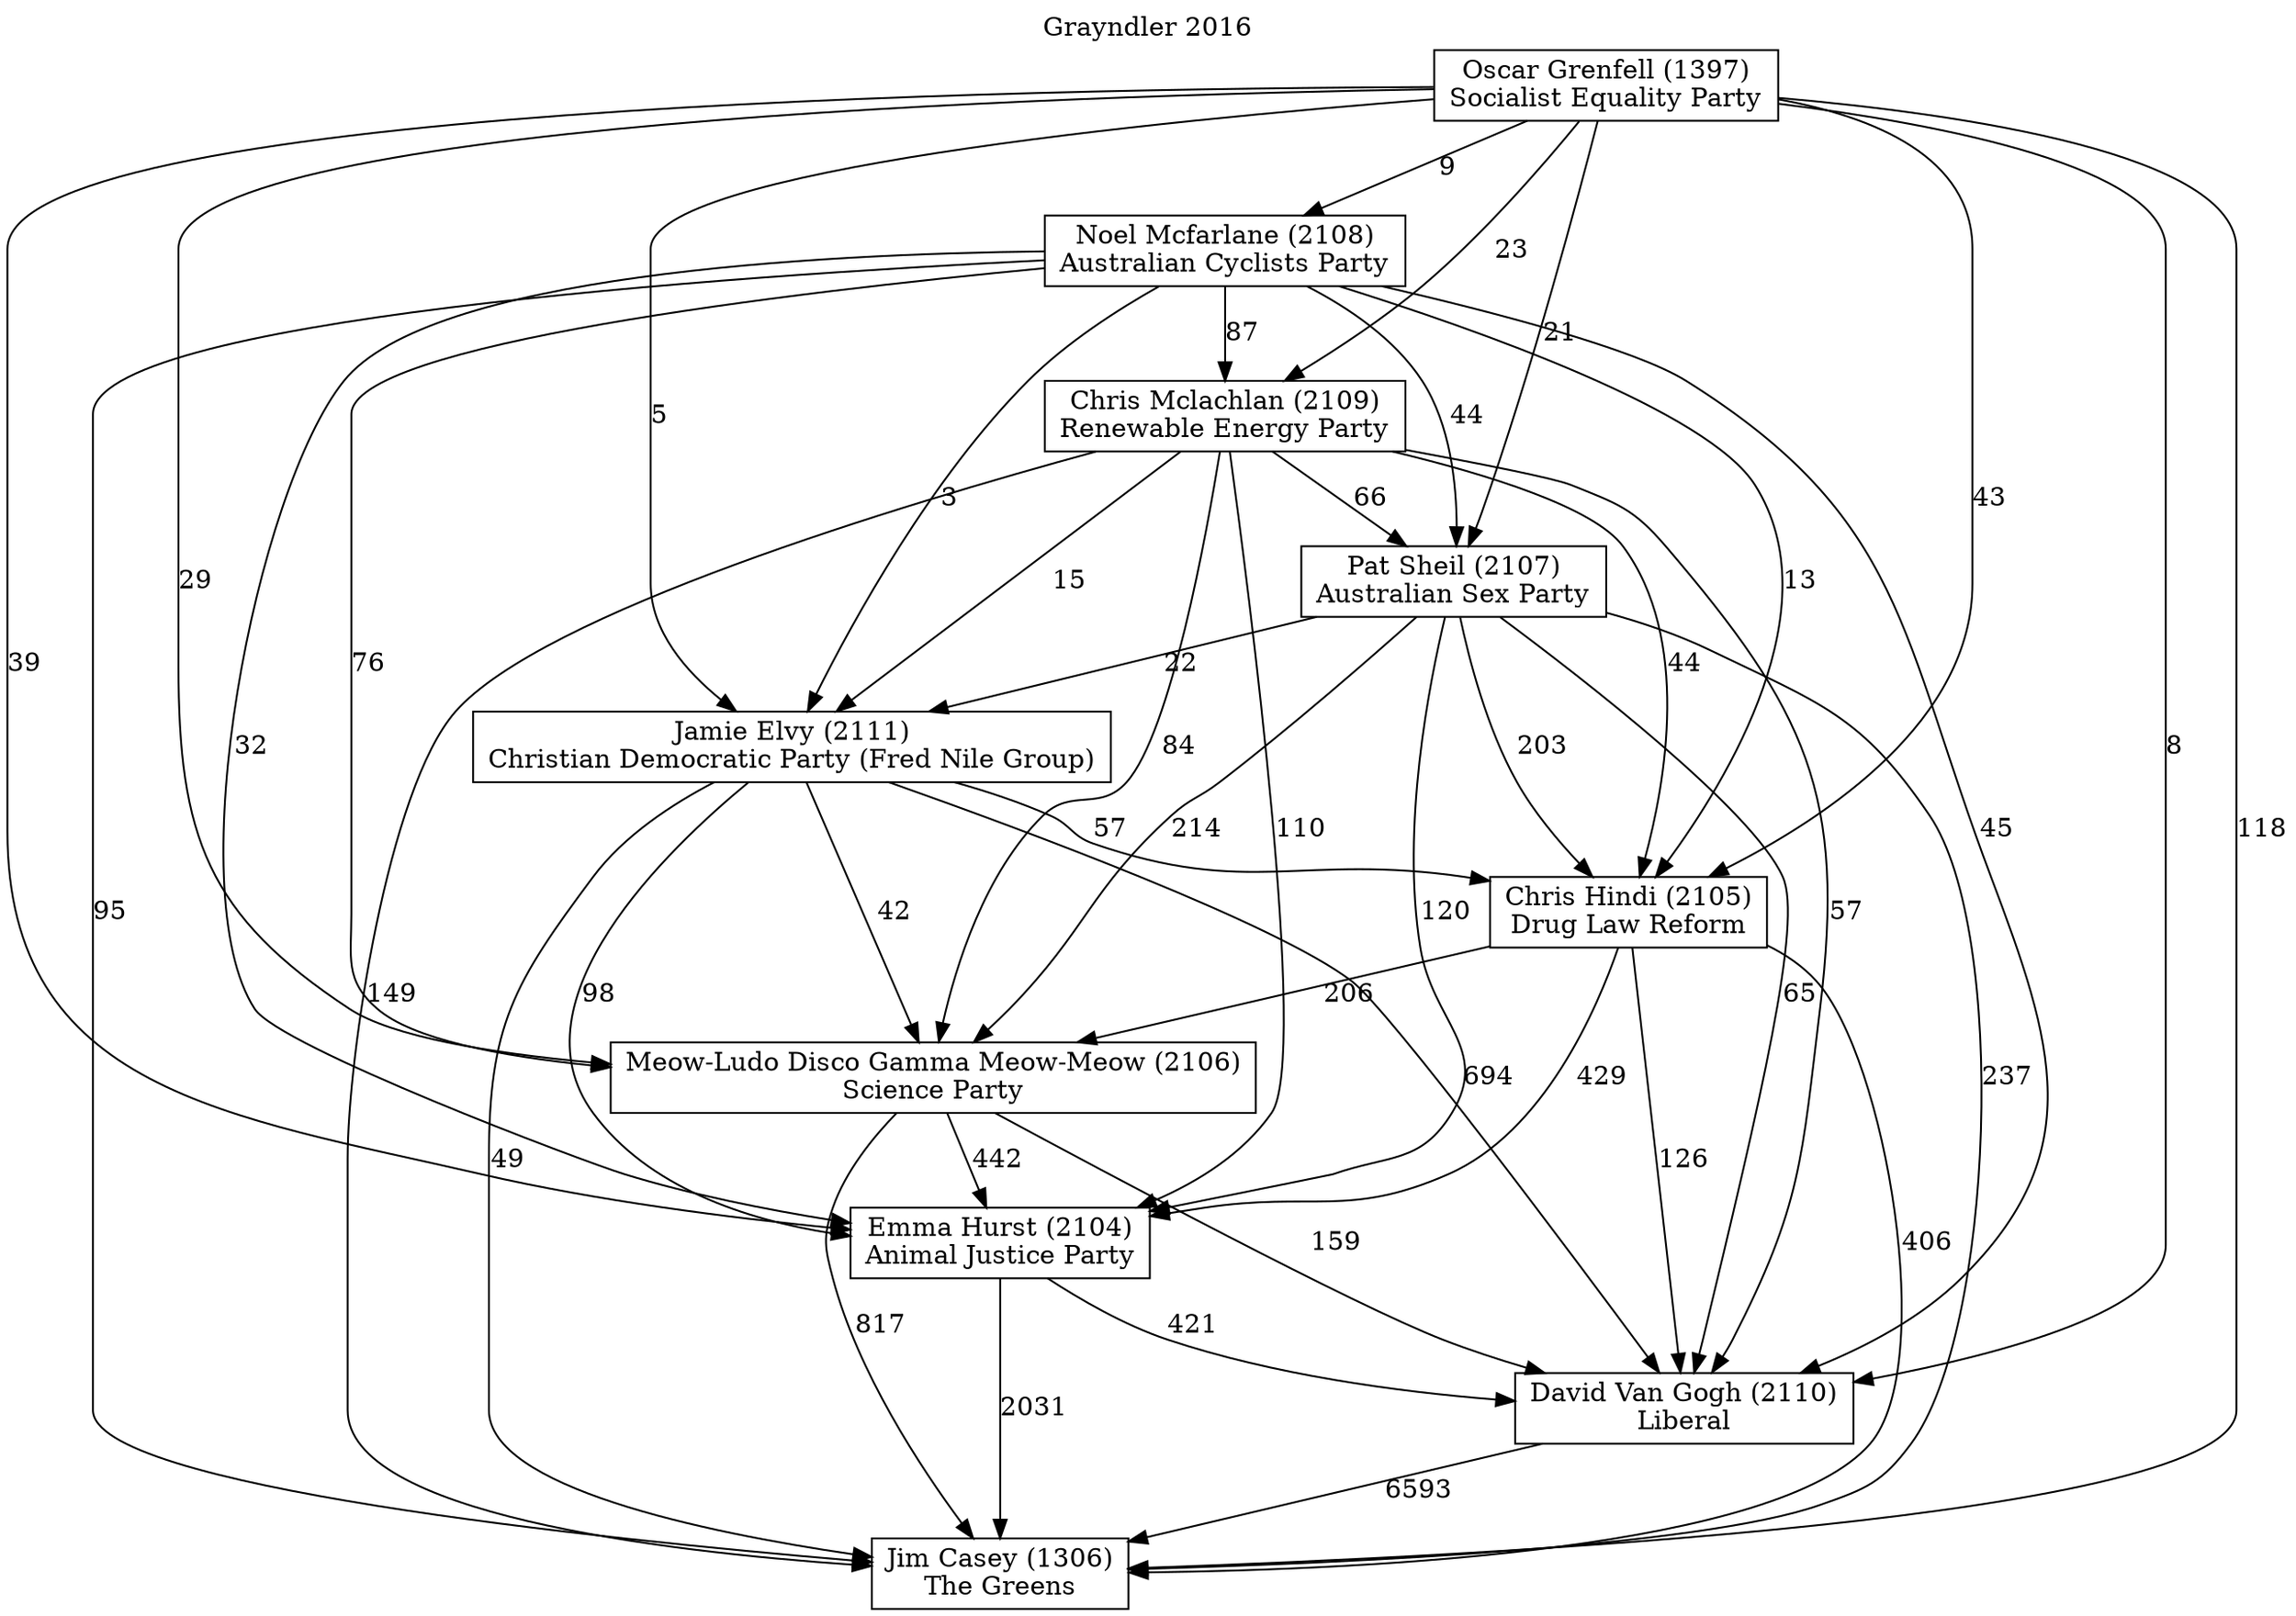 // House preference flow
digraph "Jim Casey (1306)_Grayndler_2016" {
	graph [label="Grayndler 2016" labelloc=t mclimit=10]
	node [shape=box]
	"Oscar Grenfell (1397)" [label="Oscar Grenfell (1397)
Socialist Equality Party"]
	"Jamie Elvy (2111)" [label="Jamie Elvy (2111)
Christian Democratic Party (Fred Nile Group)"]
	"Chris Mclachlan (2109)" [label="Chris Mclachlan (2109)
Renewable Energy Party"]
	"David Van Gogh (2110)" [label="David Van Gogh (2110)
Liberal"]
	"Meow-Ludo Disco Gamma Meow-Meow (2106)" [label="Meow-Ludo Disco Gamma Meow-Meow (2106)
Science Party"]
	"Pat Sheil (2107)" [label="Pat Sheil (2107)
Australian Sex Party"]
	"Noel Mcfarlane (2108)" [label="Noel Mcfarlane (2108)
Australian Cyclists Party"]
	"Chris Hindi (2105)" [label="Chris Hindi (2105)
Drug Law Reform"]
	"Jim Casey (1306)" [label="Jim Casey (1306)
The Greens"]
	"Emma Hurst (2104)" [label="Emma Hurst (2104)
Animal Justice Party"]
	"Chris Hindi (2105)" -> "Emma Hurst (2104)" [label=429]
	"Jamie Elvy (2111)" -> "Emma Hurst (2104)" [label=98]
	"Chris Mclachlan (2109)" -> "Meow-Ludo Disco Gamma Meow-Meow (2106)" [label=84]
	"Pat Sheil (2107)" -> "Jim Casey (1306)" [label=237]
	"Jamie Elvy (2111)" -> "Meow-Ludo Disco Gamma Meow-Meow (2106)" [label=42]
	"Pat Sheil (2107)" -> "Meow-Ludo Disco Gamma Meow-Meow (2106)" [label=214]
	"Noel Mcfarlane (2108)" -> "Jim Casey (1306)" [label=95]
	"Chris Mclachlan (2109)" -> "Emma Hurst (2104)" [label=110]
	"Noel Mcfarlane (2108)" -> "Chris Mclachlan (2109)" [label=87]
	"Pat Sheil (2107)" -> "Jamie Elvy (2111)" [label=22]
	"Chris Mclachlan (2109)" -> "Chris Hindi (2105)" [label=44]
	"Chris Hindi (2105)" -> "Meow-Ludo Disco Gamma Meow-Meow (2106)" [label=206]
	"Meow-Ludo Disco Gamma Meow-Meow (2106)" -> "David Van Gogh (2110)" [label=159]
	"Pat Sheil (2107)" -> "David Van Gogh (2110)" [label=65]
	"Oscar Grenfell (1397)" -> "Meow-Ludo Disco Gamma Meow-Meow (2106)" [label=29]
	"Emma Hurst (2104)" -> "Jim Casey (1306)" [label=2031]
	"Noel Mcfarlane (2108)" -> "David Van Gogh (2110)" [label=45]
	"Jamie Elvy (2111)" -> "Chris Hindi (2105)" [label=57]
	"Oscar Grenfell (1397)" -> "Jamie Elvy (2111)" [label=5]
	"Oscar Grenfell (1397)" -> "Chris Mclachlan (2109)" [label=23]
	"Noel Mcfarlane (2108)" -> "Emma Hurst (2104)" [label=32]
	"Chris Hindi (2105)" -> "David Van Gogh (2110)" [label=126]
	"Chris Mclachlan (2109)" -> "Jim Casey (1306)" [label=149]
	"Oscar Grenfell (1397)" -> "Emma Hurst (2104)" [label=39]
	"Jamie Elvy (2111)" -> "David Van Gogh (2110)" [label=694]
	"Noel Mcfarlane (2108)" -> "Jamie Elvy (2111)" [label=3]
	"Noel Mcfarlane (2108)" -> "Pat Sheil (2107)" [label=44]
	"Chris Mclachlan (2109)" -> "Pat Sheil (2107)" [label=66]
	"Oscar Grenfell (1397)" -> "Jim Casey (1306)" [label=118]
	"Meow-Ludo Disco Gamma Meow-Meow (2106)" -> "Emma Hurst (2104)" [label=442]
	"David Van Gogh (2110)" -> "Jim Casey (1306)" [label=6593]
	"Oscar Grenfell (1397)" -> "Noel Mcfarlane (2108)" [label=9]
	"Pat Sheil (2107)" -> "Chris Hindi (2105)" [label=203]
	"Noel Mcfarlane (2108)" -> "Meow-Ludo Disco Gamma Meow-Meow (2106)" [label=76]
	"Meow-Ludo Disco Gamma Meow-Meow (2106)" -> "Jim Casey (1306)" [label=817]
	"Pat Sheil (2107)" -> "Emma Hurst (2104)" [label=120]
	"Chris Hindi (2105)" -> "Jim Casey (1306)" [label=406]
	"Noel Mcfarlane (2108)" -> "Chris Hindi (2105)" [label=13]
	"Chris Mclachlan (2109)" -> "David Van Gogh (2110)" [label=57]
	"Oscar Grenfell (1397)" -> "Chris Hindi (2105)" [label=43]
	"Jamie Elvy (2111)" -> "Jim Casey (1306)" [label=49]
	"Oscar Grenfell (1397)" -> "Pat Sheil (2107)" [label=21]
	"Emma Hurst (2104)" -> "David Van Gogh (2110)" [label=421]
	"Oscar Grenfell (1397)" -> "David Van Gogh (2110)" [label=8]
	"Chris Mclachlan (2109)" -> "Jamie Elvy (2111)" [label=15]
}
